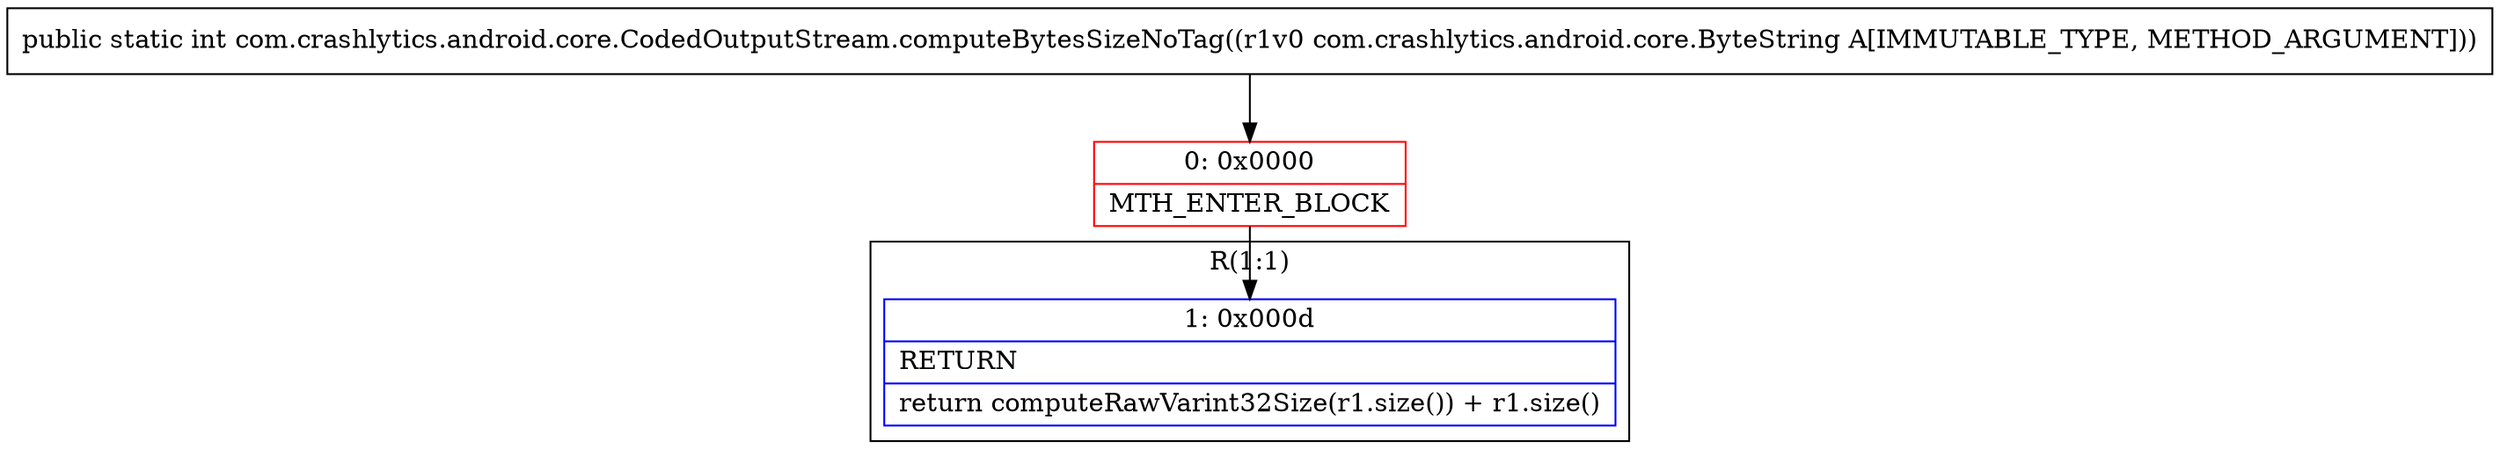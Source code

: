 digraph "CFG forcom.crashlytics.android.core.CodedOutputStream.computeBytesSizeNoTag(Lcom\/crashlytics\/android\/core\/ByteString;)I" {
subgraph cluster_Region_1978384304 {
label = "R(1:1)";
node [shape=record,color=blue];
Node_1 [shape=record,label="{1\:\ 0x000d|RETURN\l|return computeRawVarint32Size(r1.size()) + r1.size()\l}"];
}
Node_0 [shape=record,color=red,label="{0\:\ 0x0000|MTH_ENTER_BLOCK\l}"];
MethodNode[shape=record,label="{public static int com.crashlytics.android.core.CodedOutputStream.computeBytesSizeNoTag((r1v0 com.crashlytics.android.core.ByteString A[IMMUTABLE_TYPE, METHOD_ARGUMENT])) }"];
MethodNode -> Node_0;
Node_0 -> Node_1;
}

